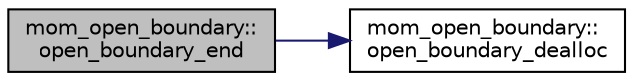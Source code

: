 digraph "mom_open_boundary::open_boundary_end"
{
 // INTERACTIVE_SVG=YES
  edge [fontname="Helvetica",fontsize="10",labelfontname="Helvetica",labelfontsize="10"];
  node [fontname="Helvetica",fontsize="10",shape=record];
  rankdir="LR";
  Node49 [label="mom_open_boundary::\lopen_boundary_end",height=0.2,width=0.4,color="black", fillcolor="grey75", style="filled", fontcolor="black"];
  Node49 -> Node50 [color="midnightblue",fontsize="10",style="solid",fontname="Helvetica"];
  Node50 [label="mom_open_boundary::\lopen_boundary_dealloc",height=0.2,width=0.4,color="black", fillcolor="white", style="filled",URL="$namespacemom__open__boundary.html#a709a33b9e33b5689d5ca73349ed51fb6",tooltip="Deallocate open boundary data. "];
}
